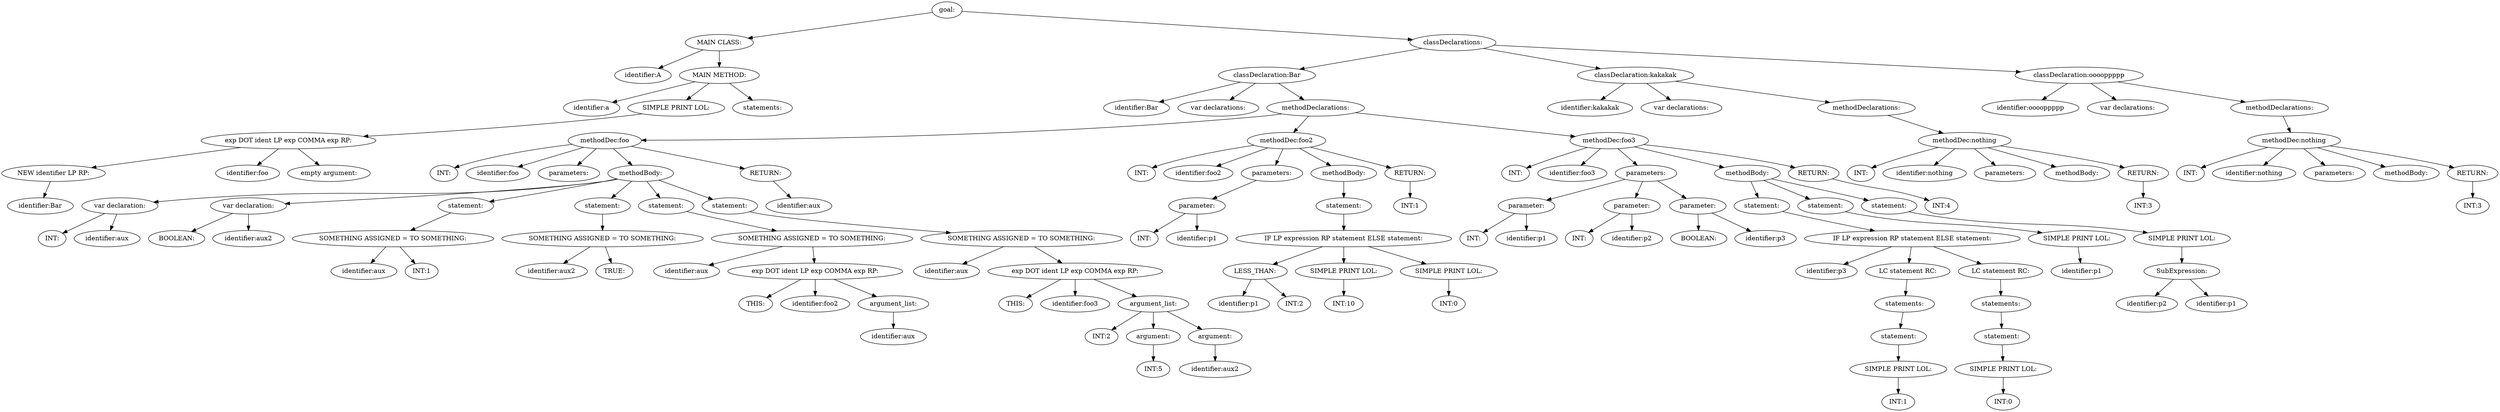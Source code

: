 digraph {
n0 [label="goal:"];
n1 [label="MAIN CLASS:"];
n2 [label="identifier:A"];
n1 -> n2
n3 [label="MAIN METHOD:"];
n4 [label="identifier:a"];
n3 -> n4
n5 [label="SIMPLE PRINT LOL:"];
n6 [label="exp DOT ident LP exp COMMA exp RP:"];
n7 [label="NEW identifier LP RP:"];
n8 [label="identifier:Bar"];
n7 -> n8
n6 -> n7
n9 [label="identifier:foo"];
n6 -> n9
n10 [label="empty argument:"];
n6 -> n10
n5 -> n6
n3 -> n5
n11 [label="statements:"];
n3 -> n11
n1 -> n3
n0 -> n1
n12 [label="classDeclarations:"];
n13 [label="classDeclaration:Bar"];
n14 [label="identifier:Bar"];
n13 -> n14
n15 [label="var declarations:"];
n13 -> n15
n16 [label="methodDeclarations:"];
n17 [label="methodDec:foo"];
n18 [label="INT:"];
n17 -> n18
n19 [label="identifier:foo"];
n17 -> n19
n20 [label="parameters:"];
n17 -> n20
n21 [label="methodBody:"];
n22 [label="var declaration:"];
n23 [label="INT:"];
n22 -> n23
n24 [label="identifier:aux"];
n22 -> n24
n21 -> n22
n25 [label="var declaration:"];
n26 [label="BOOLEAN:"];
n25 -> n26
n27 [label="identifier:aux2"];
n25 -> n27
n21 -> n25
n28 [label="statement:"];
n29 [label="SOMETHING ASSIGNED = TO SOMETHING:"];
n30 [label="identifier:aux"];
n29 -> n30
n31 [label="INT:1"];
n29 -> n31
n28 -> n29
n21 -> n28
n32 [label="statement:"];
n33 [label="SOMETHING ASSIGNED = TO SOMETHING:"];
n34 [label="identifier:aux2"];
n33 -> n34
n35 [label="TRUE:"];
n33 -> n35
n32 -> n33
n21 -> n32
n36 [label="statement:"];
n37 [label="SOMETHING ASSIGNED = TO SOMETHING:"];
n38 [label="identifier:aux"];
n37 -> n38
n39 [label="exp DOT ident LP exp COMMA exp RP:"];
n40 [label="THIS:"];
n39 -> n40
n41 [label="identifier:foo2"];
n39 -> n41
n42 [label="argument_list:"];
n43 [label="identifier:aux"];
n42 -> n43
n39 -> n42
n37 -> n39
n36 -> n37
n21 -> n36
n44 [label="statement:"];
n45 [label="SOMETHING ASSIGNED = TO SOMETHING:"];
n46 [label="identifier:aux"];
n45 -> n46
n47 [label="exp DOT ident LP exp COMMA exp RP:"];
n48 [label="THIS:"];
n47 -> n48
n49 [label="identifier:foo3"];
n47 -> n49
n50 [label="argument_list:"];
n51 [label="INT:2"];
n50 -> n51
n52 [label="argument:"];
n53 [label="INT:5"];
n52 -> n53
n50 -> n52
n54 [label="argument:"];
n55 [label="identifier:aux2"];
n54 -> n55
n50 -> n54
n47 -> n50
n45 -> n47
n44 -> n45
n21 -> n44
n17 -> n21
n56 [label="RETURN:"];
n57 [label="identifier:aux"];
n56 -> n57
n17 -> n56
n16 -> n17
n58 [label="methodDec:foo2"];
n59 [label="INT:"];
n58 -> n59
n60 [label="identifier:foo2"];
n58 -> n60
n61 [label="parameters:"];
n62 [label="parameter:"];
n63 [label="INT:"];
n62 -> n63
n64 [label="identifier:p1"];
n62 -> n64
n61 -> n62
n58 -> n61
n65 [label="methodBody:"];
n66 [label="statement:"];
n67 [label="IF LP expression RP statement ELSE statement:"];
n68 [label="LESS_THAN:"];
n69 [label="identifier:p1"];
n68 -> n69
n70 [label="INT:2"];
n68 -> n70
n67 -> n68
n71 [label="SIMPLE PRINT LOL:"];
n72 [label="INT:10"];
n71 -> n72
n67 -> n71
n73 [label="SIMPLE PRINT LOL:"];
n74 [label="INT:0"];
n73 -> n74
n67 -> n73
n66 -> n67
n65 -> n66
n58 -> n65
n75 [label="RETURN:"];
n76 [label="INT:1"];
n75 -> n76
n58 -> n75
n16 -> n58
n77 [label="methodDec:foo3"];
n78 [label="INT:"];
n77 -> n78
n79 [label="identifier:foo3"];
n77 -> n79
n80 [label="parameters:"];
n81 [label="parameter:"];
n82 [label="INT:"];
n81 -> n82
n83 [label="identifier:p1"];
n81 -> n83
n80 -> n81
n84 [label="parameter:"];
n85 [label="INT:"];
n84 -> n85
n86 [label="identifier:p2"];
n84 -> n86
n80 -> n84
n87 [label="parameter:"];
n88 [label="BOOLEAN:"];
n87 -> n88
n89 [label="identifier:p3"];
n87 -> n89
n80 -> n87
n77 -> n80
n90 [label="methodBody:"];
n91 [label="statement:"];
n92 [label="IF LP expression RP statement ELSE statement:"];
n93 [label="identifier:p3"];
n92 -> n93
n94 [label="LC statement RC:"];
n95 [label="statements:"];
n96 [label="statement:"];
n97 [label="SIMPLE PRINT LOL:"];
n98 [label="INT:1"];
n97 -> n98
n96 -> n97
n95 -> n96
n94 -> n95
n92 -> n94
n99 [label="LC statement RC:"];
n100 [label="statements:"];
n101 [label="statement:"];
n102 [label="SIMPLE PRINT LOL:"];
n103 [label="INT:0"];
n102 -> n103
n101 -> n102
n100 -> n101
n99 -> n100
n92 -> n99
n91 -> n92
n90 -> n91
n104 [label="statement:"];
n105 [label="SIMPLE PRINT LOL:"];
n106 [label="identifier:p1"];
n105 -> n106
n104 -> n105
n90 -> n104
n107 [label="statement:"];
n108 [label="SIMPLE PRINT LOL:"];
n109 [label="SubExpression:"];
n110 [label="identifier:p2"];
n109 -> n110
n111 [label="identifier:p1"];
n109 -> n111
n108 -> n109
n107 -> n108
n90 -> n107
n77 -> n90
n112 [label="RETURN:"];
n113 [label="INT:4"];
n112 -> n113
n77 -> n112
n16 -> n77
n13 -> n16
n12 -> n13
n114 [label="classDeclaration:kakakak"];
n115 [label="identifier:kakakak"];
n114 -> n115
n116 [label="var declarations:"];
n114 -> n116
n117 [label="methodDeclarations:"];
n118 [label="methodDec:nothing"];
n119 [label="INT:"];
n118 -> n119
n120 [label="identifier:nothing"];
n118 -> n120
n121 [label="parameters:"];
n118 -> n121
n122 [label="methodBody:"];
n118 -> n122
n123 [label="RETURN:"];
n124 [label="INT:3"];
n123 -> n124
n118 -> n123
n117 -> n118
n114 -> n117
n12 -> n114
n125 [label="classDeclaration:ooooppppp"];
n126 [label="identifier:ooooppppp"];
n125 -> n126
n127 [label="var declarations:"];
n125 -> n127
n128 [label="methodDeclarations:"];
n129 [label="methodDec:nothing"];
n130 [label="INT:"];
n129 -> n130
n131 [label="identifier:nothing"];
n129 -> n131
n132 [label="parameters:"];
n129 -> n132
n133 [label="methodBody:"];
n129 -> n133
n134 [label="RETURN:"];
n135 [label="INT:3"];
n134 -> n135
n129 -> n134
n128 -> n129
n125 -> n128
n12 -> n125
n0 -> n12
}
